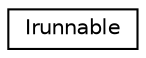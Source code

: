 digraph "Graphical Class Hierarchy"
{
  edge [fontname="Helvetica",fontsize="10",labelfontname="Helvetica",labelfontsize="10"];
  node [fontname="Helvetica",fontsize="10",shape=record];
  rankdir="LR";
  Node1 [label="Irunnable",height=0.2,width=0.4,color="black", fillcolor="white", style="filled",URL="$class_irunnable.html"];
}
